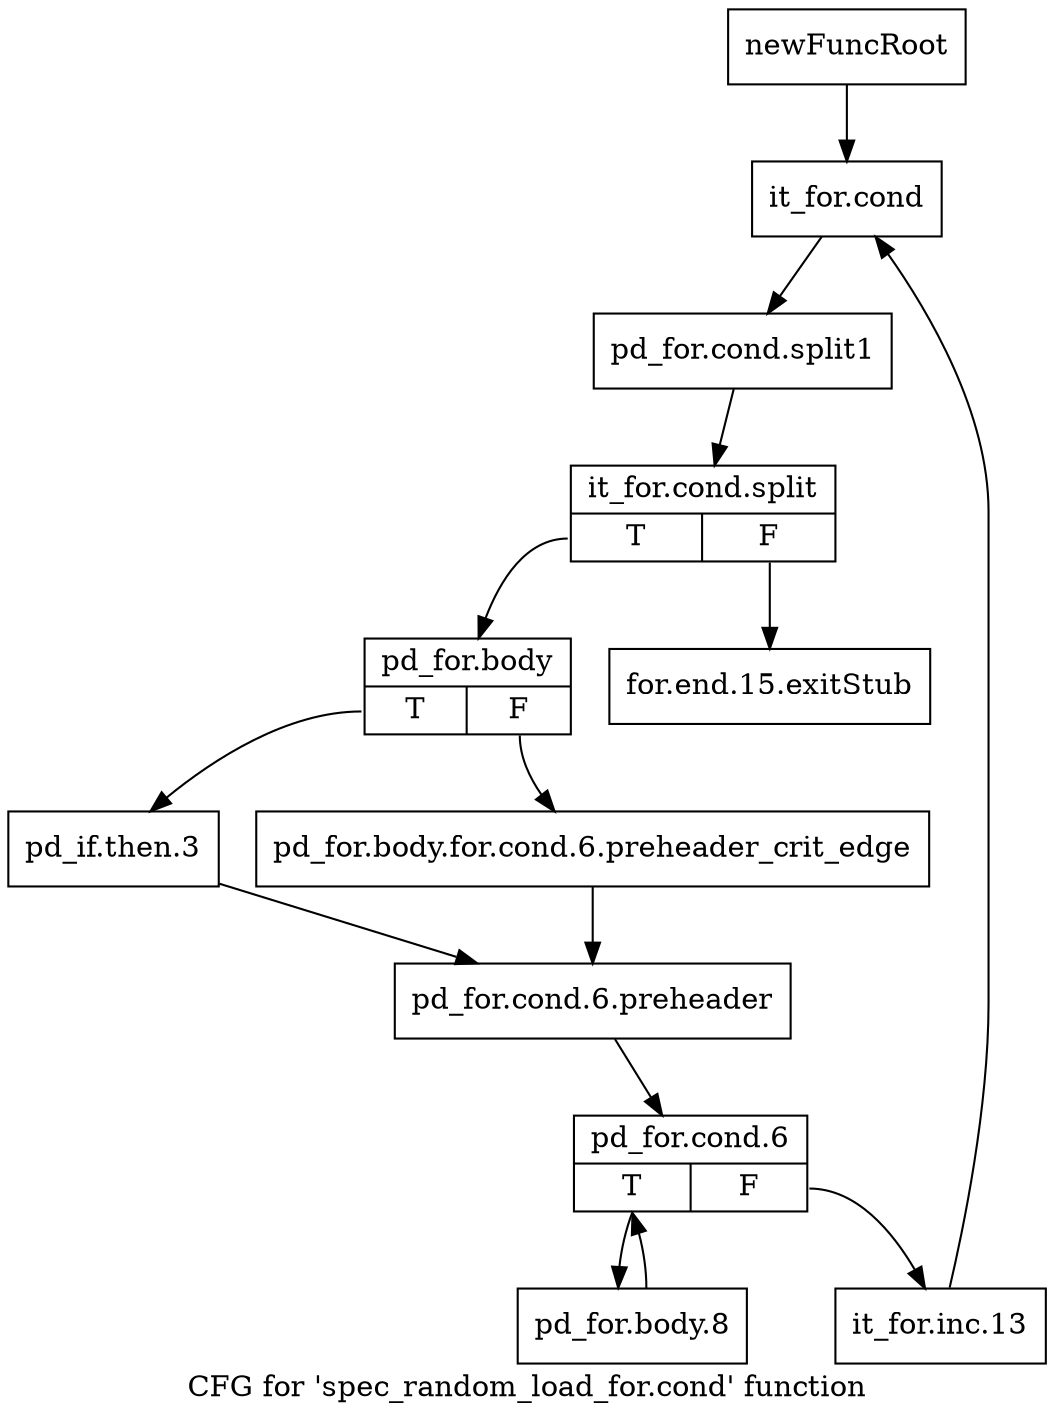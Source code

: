 digraph "CFG for 'spec_random_load_for.cond' function" {
	label="CFG for 'spec_random_load_for.cond' function";

	Node0x17b19f0 [shape=record,label="{newFuncRoot}"];
	Node0x17b19f0 -> Node0x17b1a90;
	Node0x17b1a40 [shape=record,label="{for.end.15.exitStub}"];
	Node0x17b1a90 [shape=record,label="{it_for.cond}"];
	Node0x17b1a90 -> Node0x1c10fc0;
	Node0x1c10fc0 [shape=record,label="{pd_for.cond.split1}"];
	Node0x1c10fc0 -> Node0x1c24800;
	Node0x1c24800 [shape=record,label="{it_for.cond.split|{<s0>T|<s1>F}}"];
	Node0x1c24800:s0 -> Node0x17b1ae0;
	Node0x1c24800:s1 -> Node0x17b1a40;
	Node0x17b1ae0 [shape=record,label="{pd_for.body|{<s0>T|<s1>F}}"];
	Node0x17b1ae0:s0 -> Node0x17b1b80;
	Node0x17b1ae0:s1 -> Node0x17b1b30;
	Node0x17b1b30 [shape=record,label="{pd_for.body.for.cond.6.preheader_crit_edge}"];
	Node0x17b1b30 -> Node0x17b1bd0;
	Node0x17b1b80 [shape=record,label="{pd_if.then.3}"];
	Node0x17b1b80 -> Node0x17b1bd0;
	Node0x17b1bd0 [shape=record,label="{pd_for.cond.6.preheader}"];
	Node0x17b1bd0 -> Node0x17b1c20;
	Node0x17b1c20 [shape=record,label="{pd_for.cond.6|{<s0>T|<s1>F}}"];
	Node0x17b1c20:s0 -> Node0x17b1cc0;
	Node0x17b1c20:s1 -> Node0x17b1c70;
	Node0x17b1c70 [shape=record,label="{it_for.inc.13}"];
	Node0x17b1c70 -> Node0x17b1a90;
	Node0x17b1cc0 [shape=record,label="{pd_for.body.8}"];
	Node0x17b1cc0 -> Node0x17b1c20;
}
